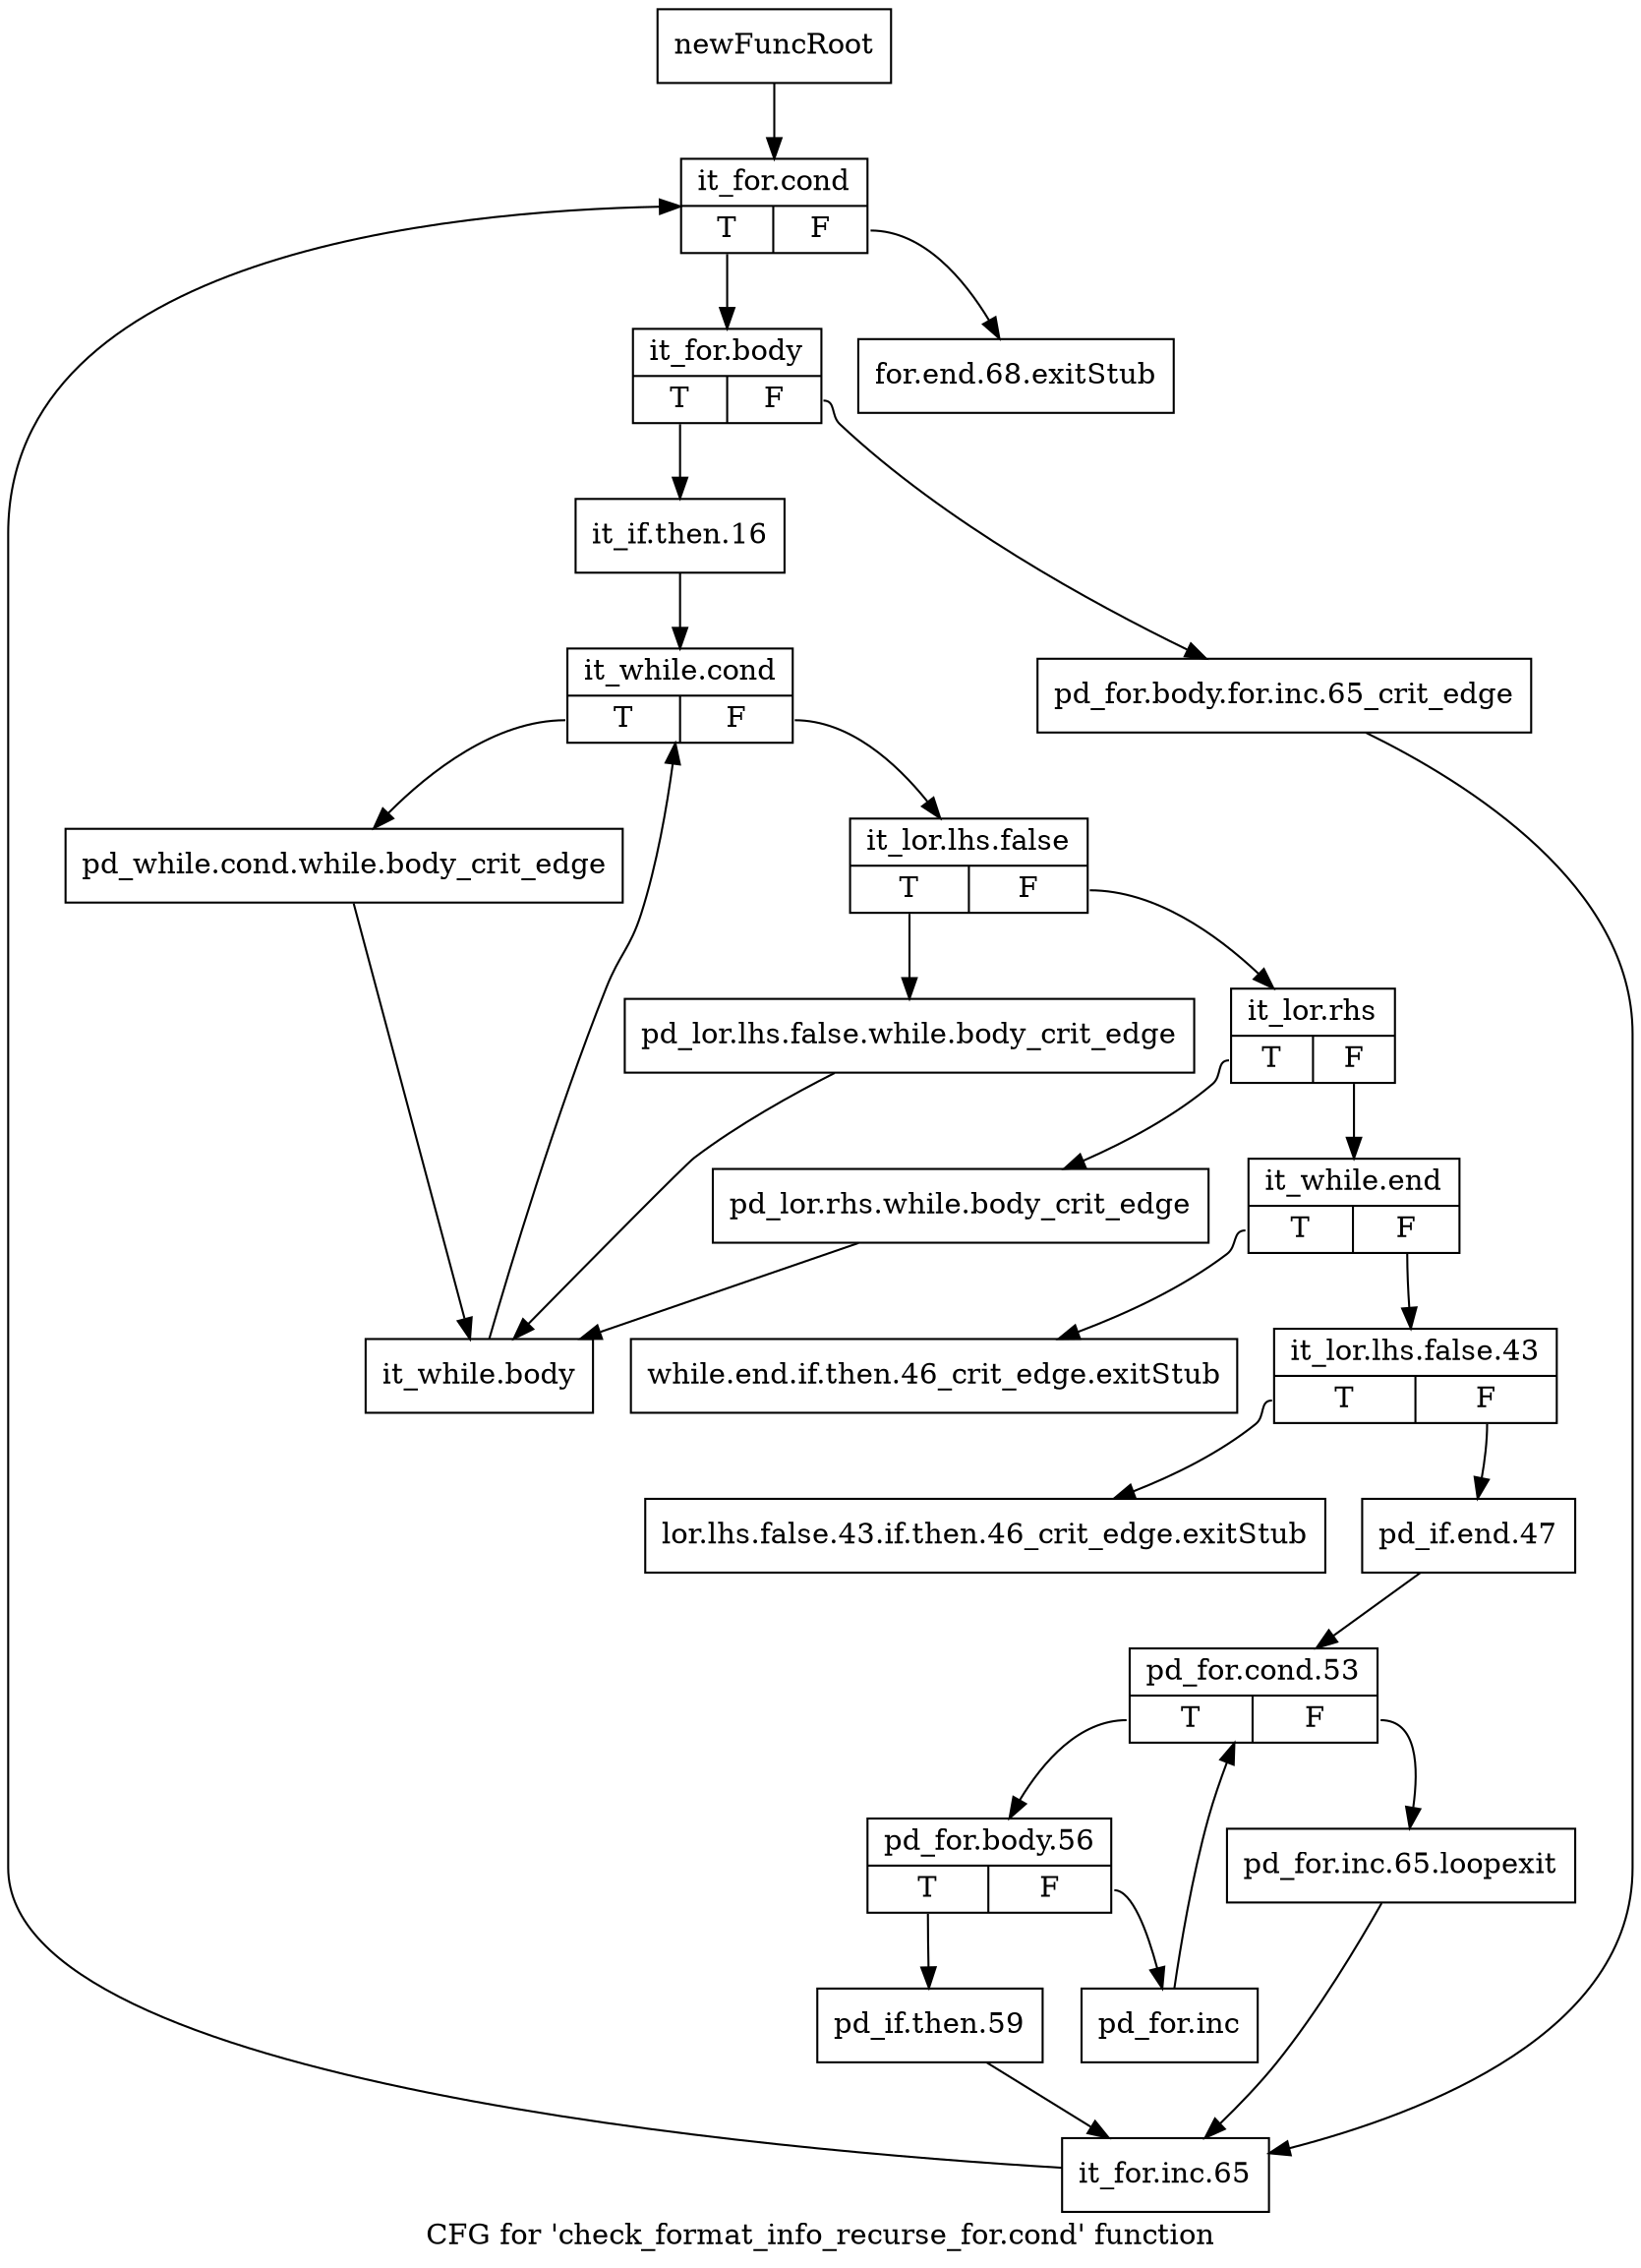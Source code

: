 digraph "CFG for 'check_format_info_recurse_for.cond' function" {
	label="CFG for 'check_format_info_recurse_for.cond' function";

	Node0xa1637f0 [shape=record,label="{newFuncRoot}"];
	Node0xa1637f0 -> Node0xa1642e0;
	Node0xa1641f0 [shape=record,label="{for.end.68.exitStub}"];
	Node0xa164240 [shape=record,label="{while.end.if.then.46_crit_edge.exitStub}"];
	Node0xa164290 [shape=record,label="{lor.lhs.false.43.if.then.46_crit_edge.exitStub}"];
	Node0xa1642e0 [shape=record,label="{it_for.cond|{<s0>T|<s1>F}}"];
	Node0xa1642e0:s0 -> Node0xa164330;
	Node0xa1642e0:s1 -> Node0xa1641f0;
	Node0xa164330 [shape=record,label="{it_for.body|{<s0>T|<s1>F}}"];
	Node0xa164330:s0 -> Node0xa1643d0;
	Node0xa164330:s1 -> Node0xa164380;
	Node0xa164380 [shape=record,label="{pd_for.body.for.inc.65_crit_edge}"];
	Node0xa164380 -> Node0xa164790;
	Node0xa1643d0 [shape=record,label="{it_if.then.16}"];
	Node0xa1643d0 -> Node0xa164420;
	Node0xa164420 [shape=record,label="{it_while.cond|{<s0>T|<s1>F}}"];
	Node0xa164420:s0 -> Node0xa164880;
	Node0xa164420:s1 -> Node0xa164470;
	Node0xa164470 [shape=record,label="{it_lor.lhs.false|{<s0>T|<s1>F}}"];
	Node0xa164470:s0 -> Node0xa164830;
	Node0xa164470:s1 -> Node0xa1644c0;
	Node0xa1644c0 [shape=record,label="{it_lor.rhs|{<s0>T|<s1>F}}"];
	Node0xa1644c0:s0 -> Node0xa1647e0;
	Node0xa1644c0:s1 -> Node0xa164510;
	Node0xa164510 [shape=record,label="{it_while.end|{<s0>T|<s1>F}}"];
	Node0xa164510:s0 -> Node0xa164240;
	Node0xa164510:s1 -> Node0xa164560;
	Node0xa164560 [shape=record,label="{it_lor.lhs.false.43|{<s0>T|<s1>F}}"];
	Node0xa164560:s0 -> Node0xa164290;
	Node0xa164560:s1 -> Node0xa1645b0;
	Node0xa1645b0 [shape=record,label="{pd_if.end.47}"];
	Node0xa1645b0 -> Node0xa164600;
	Node0xa164600 [shape=record,label="{pd_for.cond.53|{<s0>T|<s1>F}}"];
	Node0xa164600:s0 -> Node0xa1646a0;
	Node0xa164600:s1 -> Node0xa164650;
	Node0xa164650 [shape=record,label="{pd_for.inc.65.loopexit}"];
	Node0xa164650 -> Node0xa164790;
	Node0xa1646a0 [shape=record,label="{pd_for.body.56|{<s0>T|<s1>F}}"];
	Node0xa1646a0:s0 -> Node0xa164740;
	Node0xa1646a0:s1 -> Node0xa1646f0;
	Node0xa1646f0 [shape=record,label="{pd_for.inc}"];
	Node0xa1646f0 -> Node0xa164600;
	Node0xa164740 [shape=record,label="{pd_if.then.59}"];
	Node0xa164740 -> Node0xa164790;
	Node0xa164790 [shape=record,label="{it_for.inc.65}"];
	Node0xa164790 -> Node0xa1642e0;
	Node0xa1647e0 [shape=record,label="{pd_lor.rhs.while.body_crit_edge}"];
	Node0xa1647e0 -> Node0xa1648d0;
	Node0xa164830 [shape=record,label="{pd_lor.lhs.false.while.body_crit_edge}"];
	Node0xa164830 -> Node0xa1648d0;
	Node0xa164880 [shape=record,label="{pd_while.cond.while.body_crit_edge}"];
	Node0xa164880 -> Node0xa1648d0;
	Node0xa1648d0 [shape=record,label="{it_while.body}"];
	Node0xa1648d0 -> Node0xa164420;
}

